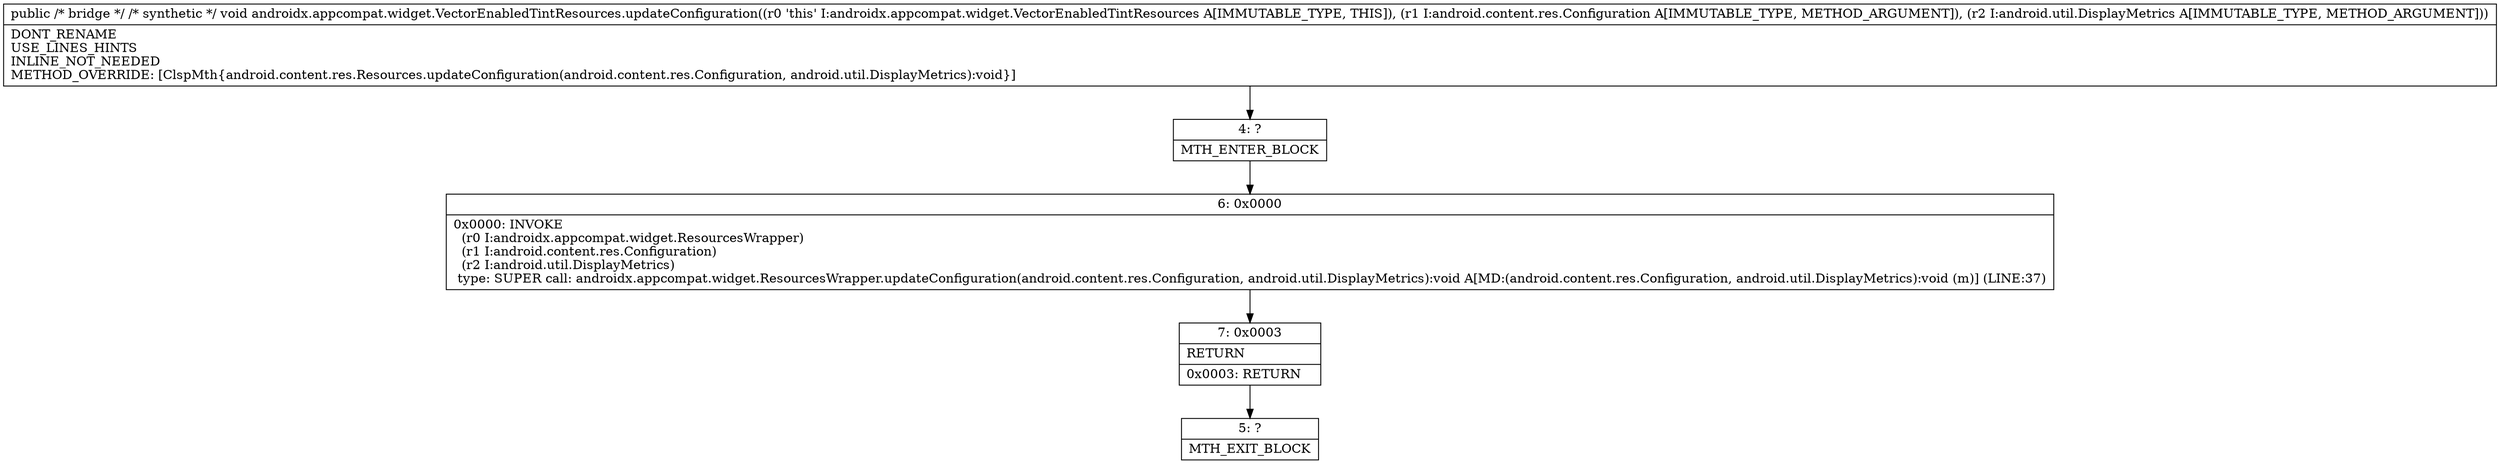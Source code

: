 digraph "CFG forandroidx.appcompat.widget.VectorEnabledTintResources.updateConfiguration(Landroid\/content\/res\/Configuration;Landroid\/util\/DisplayMetrics;)V" {
Node_4 [shape=record,label="{4\:\ ?|MTH_ENTER_BLOCK\l}"];
Node_6 [shape=record,label="{6\:\ 0x0000|0x0000: INVOKE  \l  (r0 I:androidx.appcompat.widget.ResourcesWrapper)\l  (r1 I:android.content.res.Configuration)\l  (r2 I:android.util.DisplayMetrics)\l type: SUPER call: androidx.appcompat.widget.ResourcesWrapper.updateConfiguration(android.content.res.Configuration, android.util.DisplayMetrics):void A[MD:(android.content.res.Configuration, android.util.DisplayMetrics):void (m)] (LINE:37)\l}"];
Node_7 [shape=record,label="{7\:\ 0x0003|RETURN\l|0x0003: RETURN   \l}"];
Node_5 [shape=record,label="{5\:\ ?|MTH_EXIT_BLOCK\l}"];
MethodNode[shape=record,label="{public \/* bridge *\/ \/* synthetic *\/ void androidx.appcompat.widget.VectorEnabledTintResources.updateConfiguration((r0 'this' I:androidx.appcompat.widget.VectorEnabledTintResources A[IMMUTABLE_TYPE, THIS]), (r1 I:android.content.res.Configuration A[IMMUTABLE_TYPE, METHOD_ARGUMENT]), (r2 I:android.util.DisplayMetrics A[IMMUTABLE_TYPE, METHOD_ARGUMENT]))  | DONT_RENAME\lUSE_LINES_HINTS\lINLINE_NOT_NEEDED\lMETHOD_OVERRIDE: [ClspMth\{android.content.res.Resources.updateConfiguration(android.content.res.Configuration, android.util.DisplayMetrics):void\}]\l}"];
MethodNode -> Node_4;Node_4 -> Node_6;
Node_6 -> Node_7;
Node_7 -> Node_5;
}

